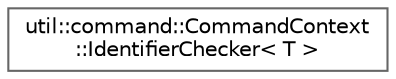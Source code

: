 digraph "Graphical Class Hierarchy"
{
 // LATEX_PDF_SIZE
  bgcolor="transparent";
  edge [fontname=Helvetica,fontsize=10,labelfontname=Helvetica,labelfontsize=10];
  node [fontname=Helvetica,fontsize=10,shape=box,height=0.2,width=0.4];
  rankdir="LR";
  Node0 [id="Node000000",label="util::command::CommandContext\l::IdentifierChecker\< T \>",height=0.2,width=0.4,color="grey40", fillcolor="white", style="filled",URL="$d7/de3/classutil_1_1command_1_1CommandContext_1_1IdentifierChecker.html",tooltip=" "];
}
